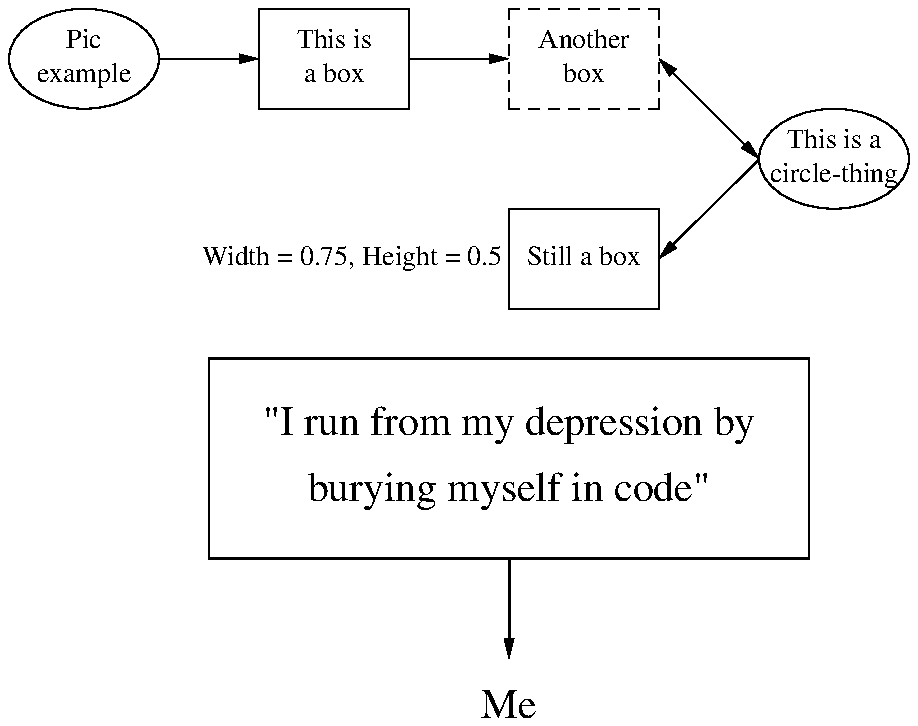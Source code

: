 .PS
	ellipse "Pic" "example"
	arrow
	box "This is" "a box" 
	arrow right
	box "Another" "box" dashed
	move down then right;
Thing: ellipse "This is a" "circle-thing"
	arrow <-> from last box.r to Thing.l
	move down then left;
B: box "Still a box"
	arrow from Thing.l to B.r
	sprintf("Width = %g, Height = %g ", B.wid, B.ht) rjust at B.w
	move down
.ps 15
	define sadness {
		boxwid = 3;
		boxht = 1;
		textht = .5;
		box "\"I run from my depression by" " " "burying myself in code\""
		arrow down from last box.s
		"Me"
	}
	sadness();
.PE
